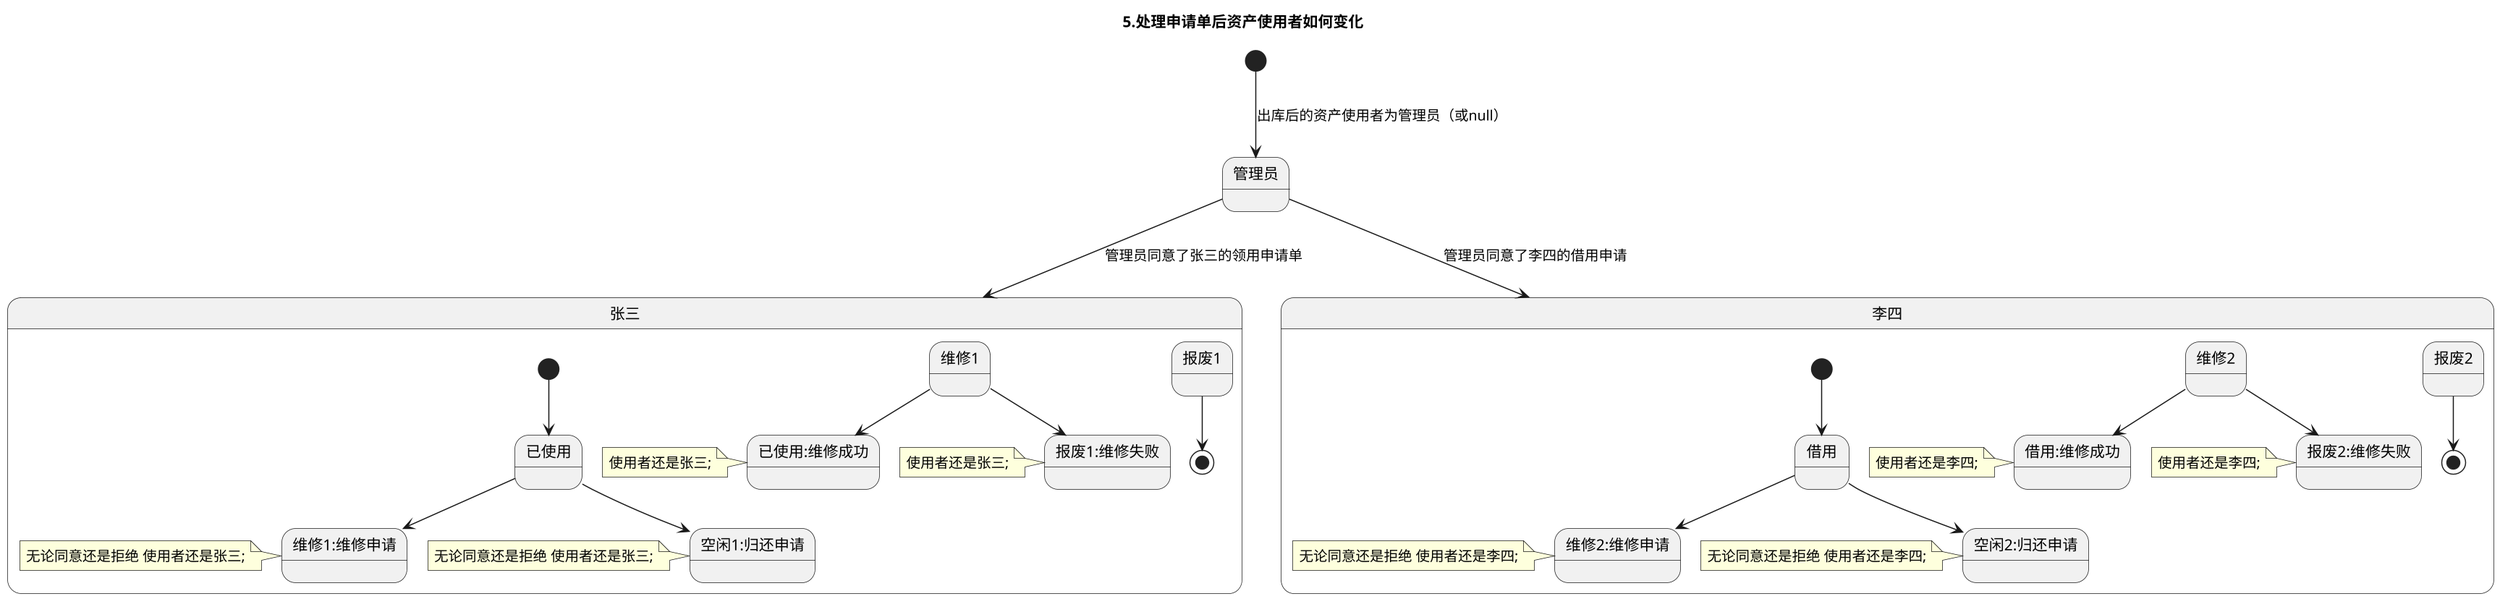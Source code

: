 @startuml
scale 1.5
title 5.处理申请单后资产使用者如何变化
[*] --> 管理员: 出库后的资产使用者为管理员（或null）
管理员-->张三: 管理员同意了张三的领用申请单
管理员 -->李四: 管理员同意了李四的借用申请

state 张三 {
[*] --> 已使用
    已使用-->维修1:维修申请
    note left:无论同意还是拒绝 使用者还是张三;
    已使用-->空闲1:归还申请
    note left:无论同意还是拒绝 使用者还是张三;
    维修1-->已使用:维修成功
    note left:使用者还是张三;
    维修1-->报废1:维修失败
    note left:使用者还是张三;
    报废1-->[*]
}
state 李四 {
    [*] --> 借用
    借用-->维修2:维修申请
    note left:无论同意还是拒绝 使用者还是李四;
    借用-->空闲2:归还申请
    note left:无论同意还是拒绝 使用者还是李四;
    维修2-->借用:维修成功
    note left:使用者还是李四;
    维修2-->报废2:维修失败
    note left:使用者还是李四;
    报废2-->[*]
}

@enduml